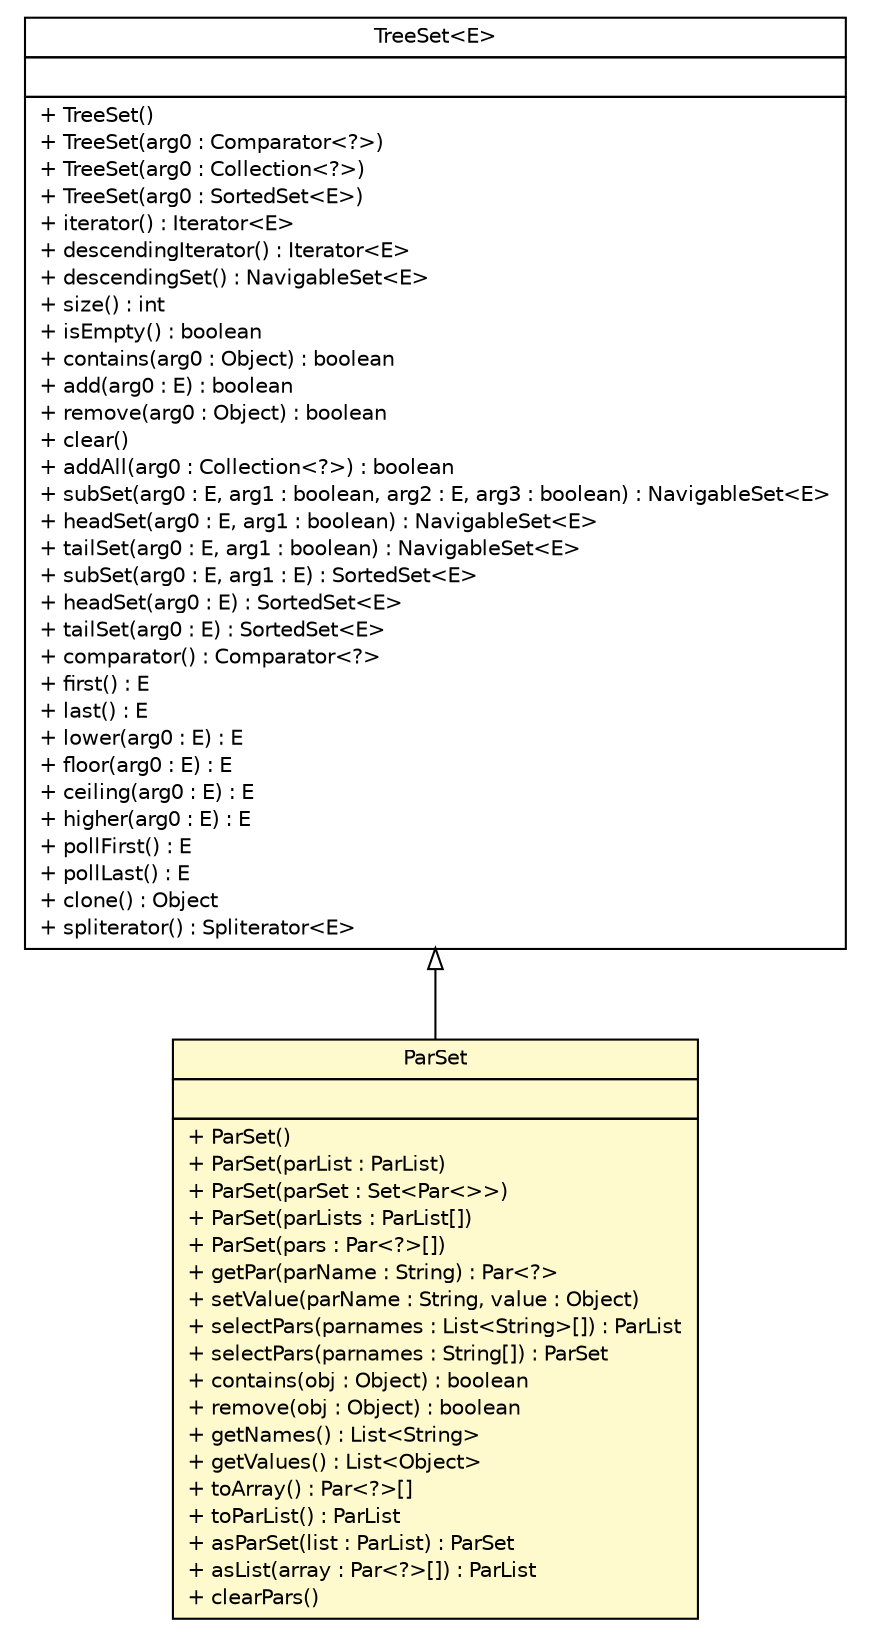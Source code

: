 #!/usr/local/bin/dot
#
# Class diagram 
# Generated by UMLGraph version R5_6 (http://www.umlgraph.org/)
#

digraph G {
	edge [fontname="Helvetica",fontsize=10,labelfontname="Helvetica",labelfontsize=10];
	node [fontname="Helvetica",fontsize=10,shape=plaintext];
	nodesep=0.25;
	ranksep=0.5;
	// sorcer.core.context.model.par.ParSet
	c408131 [label=<<table title="sorcer.core.context.model.par.ParSet" border="0" cellborder="1" cellspacing="0" cellpadding="2" port="p" bgcolor="lemonChiffon" href="./ParSet.html">
		<tr><td><table border="0" cellspacing="0" cellpadding="1">
<tr><td align="center" balign="center"> ParSet </td></tr>
		</table></td></tr>
		<tr><td><table border="0" cellspacing="0" cellpadding="1">
<tr><td align="left" balign="left">  </td></tr>
		</table></td></tr>
		<tr><td><table border="0" cellspacing="0" cellpadding="1">
<tr><td align="left" balign="left"> + ParSet() </td></tr>
<tr><td align="left" balign="left"> + ParSet(parList : ParList) </td></tr>
<tr><td align="left" balign="left"> + ParSet(parSet : Set&lt;Par&lt;&gt;&gt;) </td></tr>
<tr><td align="left" balign="left"> + ParSet(parLists : ParList[]) </td></tr>
<tr><td align="left" balign="left"> + ParSet(pars : Par&lt;?&gt;[]) </td></tr>
<tr><td align="left" balign="left"> + getPar(parName : String) : Par&lt;?&gt; </td></tr>
<tr><td align="left" balign="left"> + setValue(parName : String, value : Object) </td></tr>
<tr><td align="left" balign="left"> + selectPars(parnames : List&lt;String&gt;[]) : ParList </td></tr>
<tr><td align="left" balign="left"> + selectPars(parnames : String[]) : ParSet </td></tr>
<tr><td align="left" balign="left"> + contains(obj : Object) : boolean </td></tr>
<tr><td align="left" balign="left"> + remove(obj : Object) : boolean </td></tr>
<tr><td align="left" balign="left"> + getNames() : List&lt;String&gt; </td></tr>
<tr><td align="left" balign="left"> + getValues() : List&lt;Object&gt; </td></tr>
<tr><td align="left" balign="left"> + toArray() : Par&lt;?&gt;[] </td></tr>
<tr><td align="left" balign="left"> + toParList() : ParList </td></tr>
<tr><td align="left" balign="left"> + asParSet(list : ParList) : ParSet </td></tr>
<tr><td align="left" balign="left"> + asList(array : Par&lt;?&gt;[]) : ParList </td></tr>
<tr><td align="left" balign="left"> + clearPars() </td></tr>
		</table></td></tr>
		</table>>, URL="./ParSet.html", fontname="Helvetica", fontcolor="black", fontsize=10.0];
	//sorcer.core.context.model.par.ParSet extends java.util.TreeSet<sorcer.core.context.model.par.Par>
	c408439:p -> c408131:p [dir=back,arrowtail=empty];
	// java.util.TreeSet<E>
	c408439 [label=<<table title="java.util.TreeSet" border="0" cellborder="1" cellspacing="0" cellpadding="2" port="p" href="http://docs.oracle.com/javase/7/docs/api/java/util/TreeSet.html">
		<tr><td><table border="0" cellspacing="0" cellpadding="1">
<tr><td align="center" balign="center"> TreeSet&lt;E&gt; </td></tr>
		</table></td></tr>
		<tr><td><table border="0" cellspacing="0" cellpadding="1">
<tr><td align="left" balign="left">  </td></tr>
		</table></td></tr>
		<tr><td><table border="0" cellspacing="0" cellpadding="1">
<tr><td align="left" balign="left"> + TreeSet() </td></tr>
<tr><td align="left" balign="left"> + TreeSet(arg0 : Comparator&lt;?&gt;) </td></tr>
<tr><td align="left" balign="left"> + TreeSet(arg0 : Collection&lt;?&gt;) </td></tr>
<tr><td align="left" balign="left"> + TreeSet(arg0 : SortedSet&lt;E&gt;) </td></tr>
<tr><td align="left" balign="left"> + iterator() : Iterator&lt;E&gt; </td></tr>
<tr><td align="left" balign="left"> + descendingIterator() : Iterator&lt;E&gt; </td></tr>
<tr><td align="left" balign="left"> + descendingSet() : NavigableSet&lt;E&gt; </td></tr>
<tr><td align="left" balign="left"> + size() : int </td></tr>
<tr><td align="left" balign="left"> + isEmpty() : boolean </td></tr>
<tr><td align="left" balign="left"> + contains(arg0 : Object) : boolean </td></tr>
<tr><td align="left" balign="left"> + add(arg0 : E) : boolean </td></tr>
<tr><td align="left" balign="left"> + remove(arg0 : Object) : boolean </td></tr>
<tr><td align="left" balign="left"> + clear() </td></tr>
<tr><td align="left" balign="left"> + addAll(arg0 : Collection&lt;?&gt;) : boolean </td></tr>
<tr><td align="left" balign="left"> + subSet(arg0 : E, arg1 : boolean, arg2 : E, arg3 : boolean) : NavigableSet&lt;E&gt; </td></tr>
<tr><td align="left" balign="left"> + headSet(arg0 : E, arg1 : boolean) : NavigableSet&lt;E&gt; </td></tr>
<tr><td align="left" balign="left"> + tailSet(arg0 : E, arg1 : boolean) : NavigableSet&lt;E&gt; </td></tr>
<tr><td align="left" balign="left"> + subSet(arg0 : E, arg1 : E) : SortedSet&lt;E&gt; </td></tr>
<tr><td align="left" balign="left"> + headSet(arg0 : E) : SortedSet&lt;E&gt; </td></tr>
<tr><td align="left" balign="left"> + tailSet(arg0 : E) : SortedSet&lt;E&gt; </td></tr>
<tr><td align="left" balign="left"> + comparator() : Comparator&lt;?&gt; </td></tr>
<tr><td align="left" balign="left"> + first() : E </td></tr>
<tr><td align="left" balign="left"> + last() : E </td></tr>
<tr><td align="left" balign="left"> + lower(arg0 : E) : E </td></tr>
<tr><td align="left" balign="left"> + floor(arg0 : E) : E </td></tr>
<tr><td align="left" balign="left"> + ceiling(arg0 : E) : E </td></tr>
<tr><td align="left" balign="left"> + higher(arg0 : E) : E </td></tr>
<tr><td align="left" balign="left"> + pollFirst() : E </td></tr>
<tr><td align="left" balign="left"> + pollLast() : E </td></tr>
<tr><td align="left" balign="left"> + clone() : Object </td></tr>
<tr><td align="left" balign="left"> + spliterator() : Spliterator&lt;E&gt; </td></tr>
		</table></td></tr>
		</table>>, URL="http://docs.oracle.com/javase/7/docs/api/java/util/TreeSet.html", fontname="Helvetica", fontcolor="black", fontsize=10.0];
}

